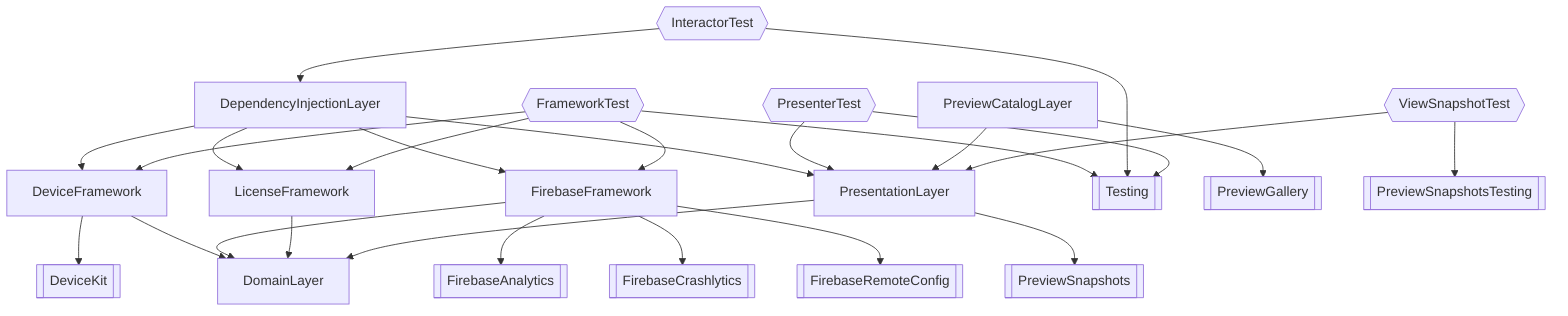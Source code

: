 flowchart TD
    DependencyInjectionLayer-->DeviceFramework
    DependencyInjectionLayer-->FirebaseFramework
    DependencyInjectionLayer-->LicenseFramework
    DependencyInjectionLayer-->PresentationLayer
    DeviceFramework-->DeviceKit[[DeviceKit]]
    DeviceFramework-->DomainLayer
    DomainLayer
    FirebaseFramework-->DomainLayer
    FirebaseFramework-->FirebaseAnalytics[[FirebaseAnalytics]]
    FirebaseFramework-->FirebaseCrashlytics[[FirebaseCrashlytics]]
    FirebaseFramework-->FirebaseRemoteConfig[[FirebaseRemoteConfig]]
    FrameworkTest{{FrameworkTest}}-->DeviceFramework
    FrameworkTest{{FrameworkTest}}-->FirebaseFramework
    FrameworkTest{{FrameworkTest}}-->LicenseFramework
    FrameworkTest{{FrameworkTest}}-->Testing[[Testing]]
    InteractorTest{{InteractorTest}}-->DependencyInjectionLayer
    InteractorTest{{InteractorTest}}-->Testing[[Testing]]
    LicenseFramework-->DomainLayer
    PresentationLayer-->DomainLayer
    PresentationLayer-->PreviewSnapshots[[PreviewSnapshots]]
    PresenterTest{{PresenterTest}}-->PresentationLayer
    PresenterTest{{PresenterTest}}-->Testing[[Testing]]
    PreviewCatalogLayer-->PresentationLayer
    PreviewCatalogLayer-->PreviewGallery[[PreviewGallery]]
    ViewSnapshotTest{{ViewSnapshotTest}}-->PresentationLayer
    ViewSnapshotTest{{ViewSnapshotTest}}-->PreviewSnapshotsTesting[[PreviewSnapshotsTesting]]